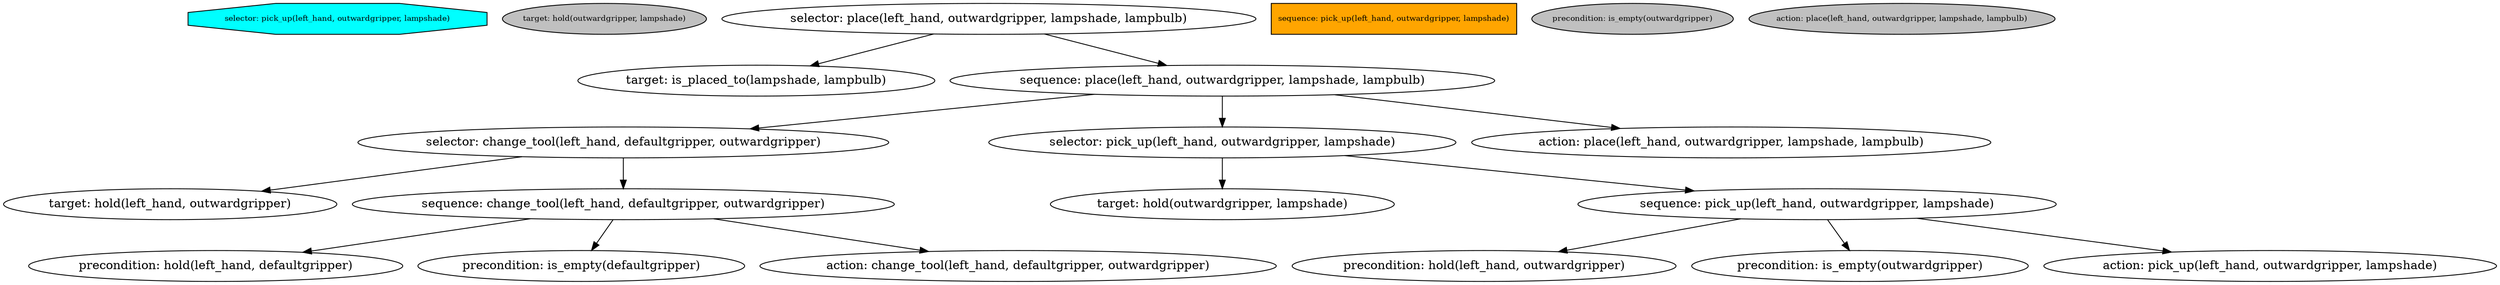digraph pastafarianism {
ordering=out;
graph [fontname="times-roman"];
node [fontname="times-roman"];
edge [fontname="times-roman"];
selector [fillcolor=cyan, fontcolor=black, fontsize=9, label="selector: place(left_hand, outwardgripper, lampshade, lampbulb)", shape=octagon, style=filled];
target [fillcolor=gray, fontcolor=black, fontsize=9, label="target: is_placed_to(lampshade, lampbulb)", shape=ellipse, style=filled];
"selector: place(left_hand, outwardgripper, lampshade, lampbulb)" -> "target: is_placed_to(lampshade, lampbulb)";
sequence [fillcolor=orange, fontcolor=black, fontsize=9, label="sequence: place(left_hand, outwardgripper, lampshade, lampbulb)", shape=box, style=filled];
"selector: place(left_hand, outwardgripper, lampshade, lampbulb)" -> "sequence: place(left_hand, outwardgripper, lampshade, lampbulb)";
selector [fillcolor=cyan, fontcolor=black, fontsize=9, label="selector: change_tool(left_hand, defaultgripper, outwardgripper)", shape=octagon, style=filled];
"sequence: place(left_hand, outwardgripper, lampshade, lampbulb)" -> "selector: change_tool(left_hand, defaultgripper, outwardgripper)";
target [fillcolor=gray, fontcolor=black, fontsize=9, label="target: hold(left_hand, outwardgripper)", shape=ellipse, style=filled];
"selector: change_tool(left_hand, defaultgripper, outwardgripper)" -> "target: hold(left_hand, outwardgripper)";
sequence [fillcolor=orange, fontcolor=black, fontsize=9, label="sequence: change_tool(left_hand, defaultgripper, outwardgripper)", shape=box, style=filled];
"selector: change_tool(left_hand, defaultgripper, outwardgripper)" -> "sequence: change_tool(left_hand, defaultgripper, outwardgripper)";
precondition [fillcolor=gray, fontcolor=black, fontsize=9, label="precondition: hold(left_hand, defaultgripper)", shape=ellipse, style=filled];
"sequence: change_tool(left_hand, defaultgripper, outwardgripper)" -> "precondition: hold(left_hand, defaultgripper)";
precondition [fillcolor=gray, fontcolor=black, fontsize=9, label="precondition: is_empty(defaultgripper)", shape=ellipse, style=filled];
"sequence: change_tool(left_hand, defaultgripper, outwardgripper)" -> "precondition: is_empty(defaultgripper)";
action [fillcolor=gray, fontcolor=black, fontsize=9, label="action: change_tool(left_hand, defaultgripper, outwardgripper)", shape=ellipse, style=filled];
"sequence: change_tool(left_hand, defaultgripper, outwardgripper)" -> "action: change_tool(left_hand, defaultgripper, outwardgripper)";
selector [fillcolor=cyan, fontcolor=black, fontsize=9, label="selector: pick_up(left_hand, outwardgripper, lampshade)", shape=octagon, style=filled];
"sequence: place(left_hand, outwardgripper, lampshade, lampbulb)" -> "selector: pick_up(left_hand, outwardgripper, lampshade)";
target [fillcolor=gray, fontcolor=black, fontsize=9, label="target: hold(outwardgripper, lampshade)", shape=ellipse, style=filled];
"selector: pick_up(left_hand, outwardgripper, lampshade)" -> "target: hold(outwardgripper, lampshade)";
sequence [fillcolor=orange, fontcolor=black, fontsize=9, label="sequence: pick_up(left_hand, outwardgripper, lampshade)", shape=box, style=filled];
"selector: pick_up(left_hand, outwardgripper, lampshade)" -> "sequence: pick_up(left_hand, outwardgripper, lampshade)";
precondition [fillcolor=gray, fontcolor=black, fontsize=9, label="precondition: hold(left_hand, outwardgripper)", shape=ellipse, style=filled];
"sequence: pick_up(left_hand, outwardgripper, lampshade)" -> "precondition: hold(left_hand, outwardgripper)";
precondition [fillcolor=gray, fontcolor=black, fontsize=9, label="precondition: is_empty(outwardgripper)", shape=ellipse, style=filled];
"sequence: pick_up(left_hand, outwardgripper, lampshade)" -> "precondition: is_empty(outwardgripper)";
action [fillcolor=gray, fontcolor=black, fontsize=9, label="action: pick_up(left_hand, outwardgripper, lampshade)", shape=ellipse, style=filled];
"sequence: pick_up(left_hand, outwardgripper, lampshade)" -> "action: pick_up(left_hand, outwardgripper, lampshade)";
action [fillcolor=gray, fontcolor=black, fontsize=9, label="action: place(left_hand, outwardgripper, lampshade, lampbulb)", shape=ellipse, style=filled];
"sequence: place(left_hand, outwardgripper, lampshade, lampbulb)" -> "action: place(left_hand, outwardgripper, lampshade, lampbulb)";
}

